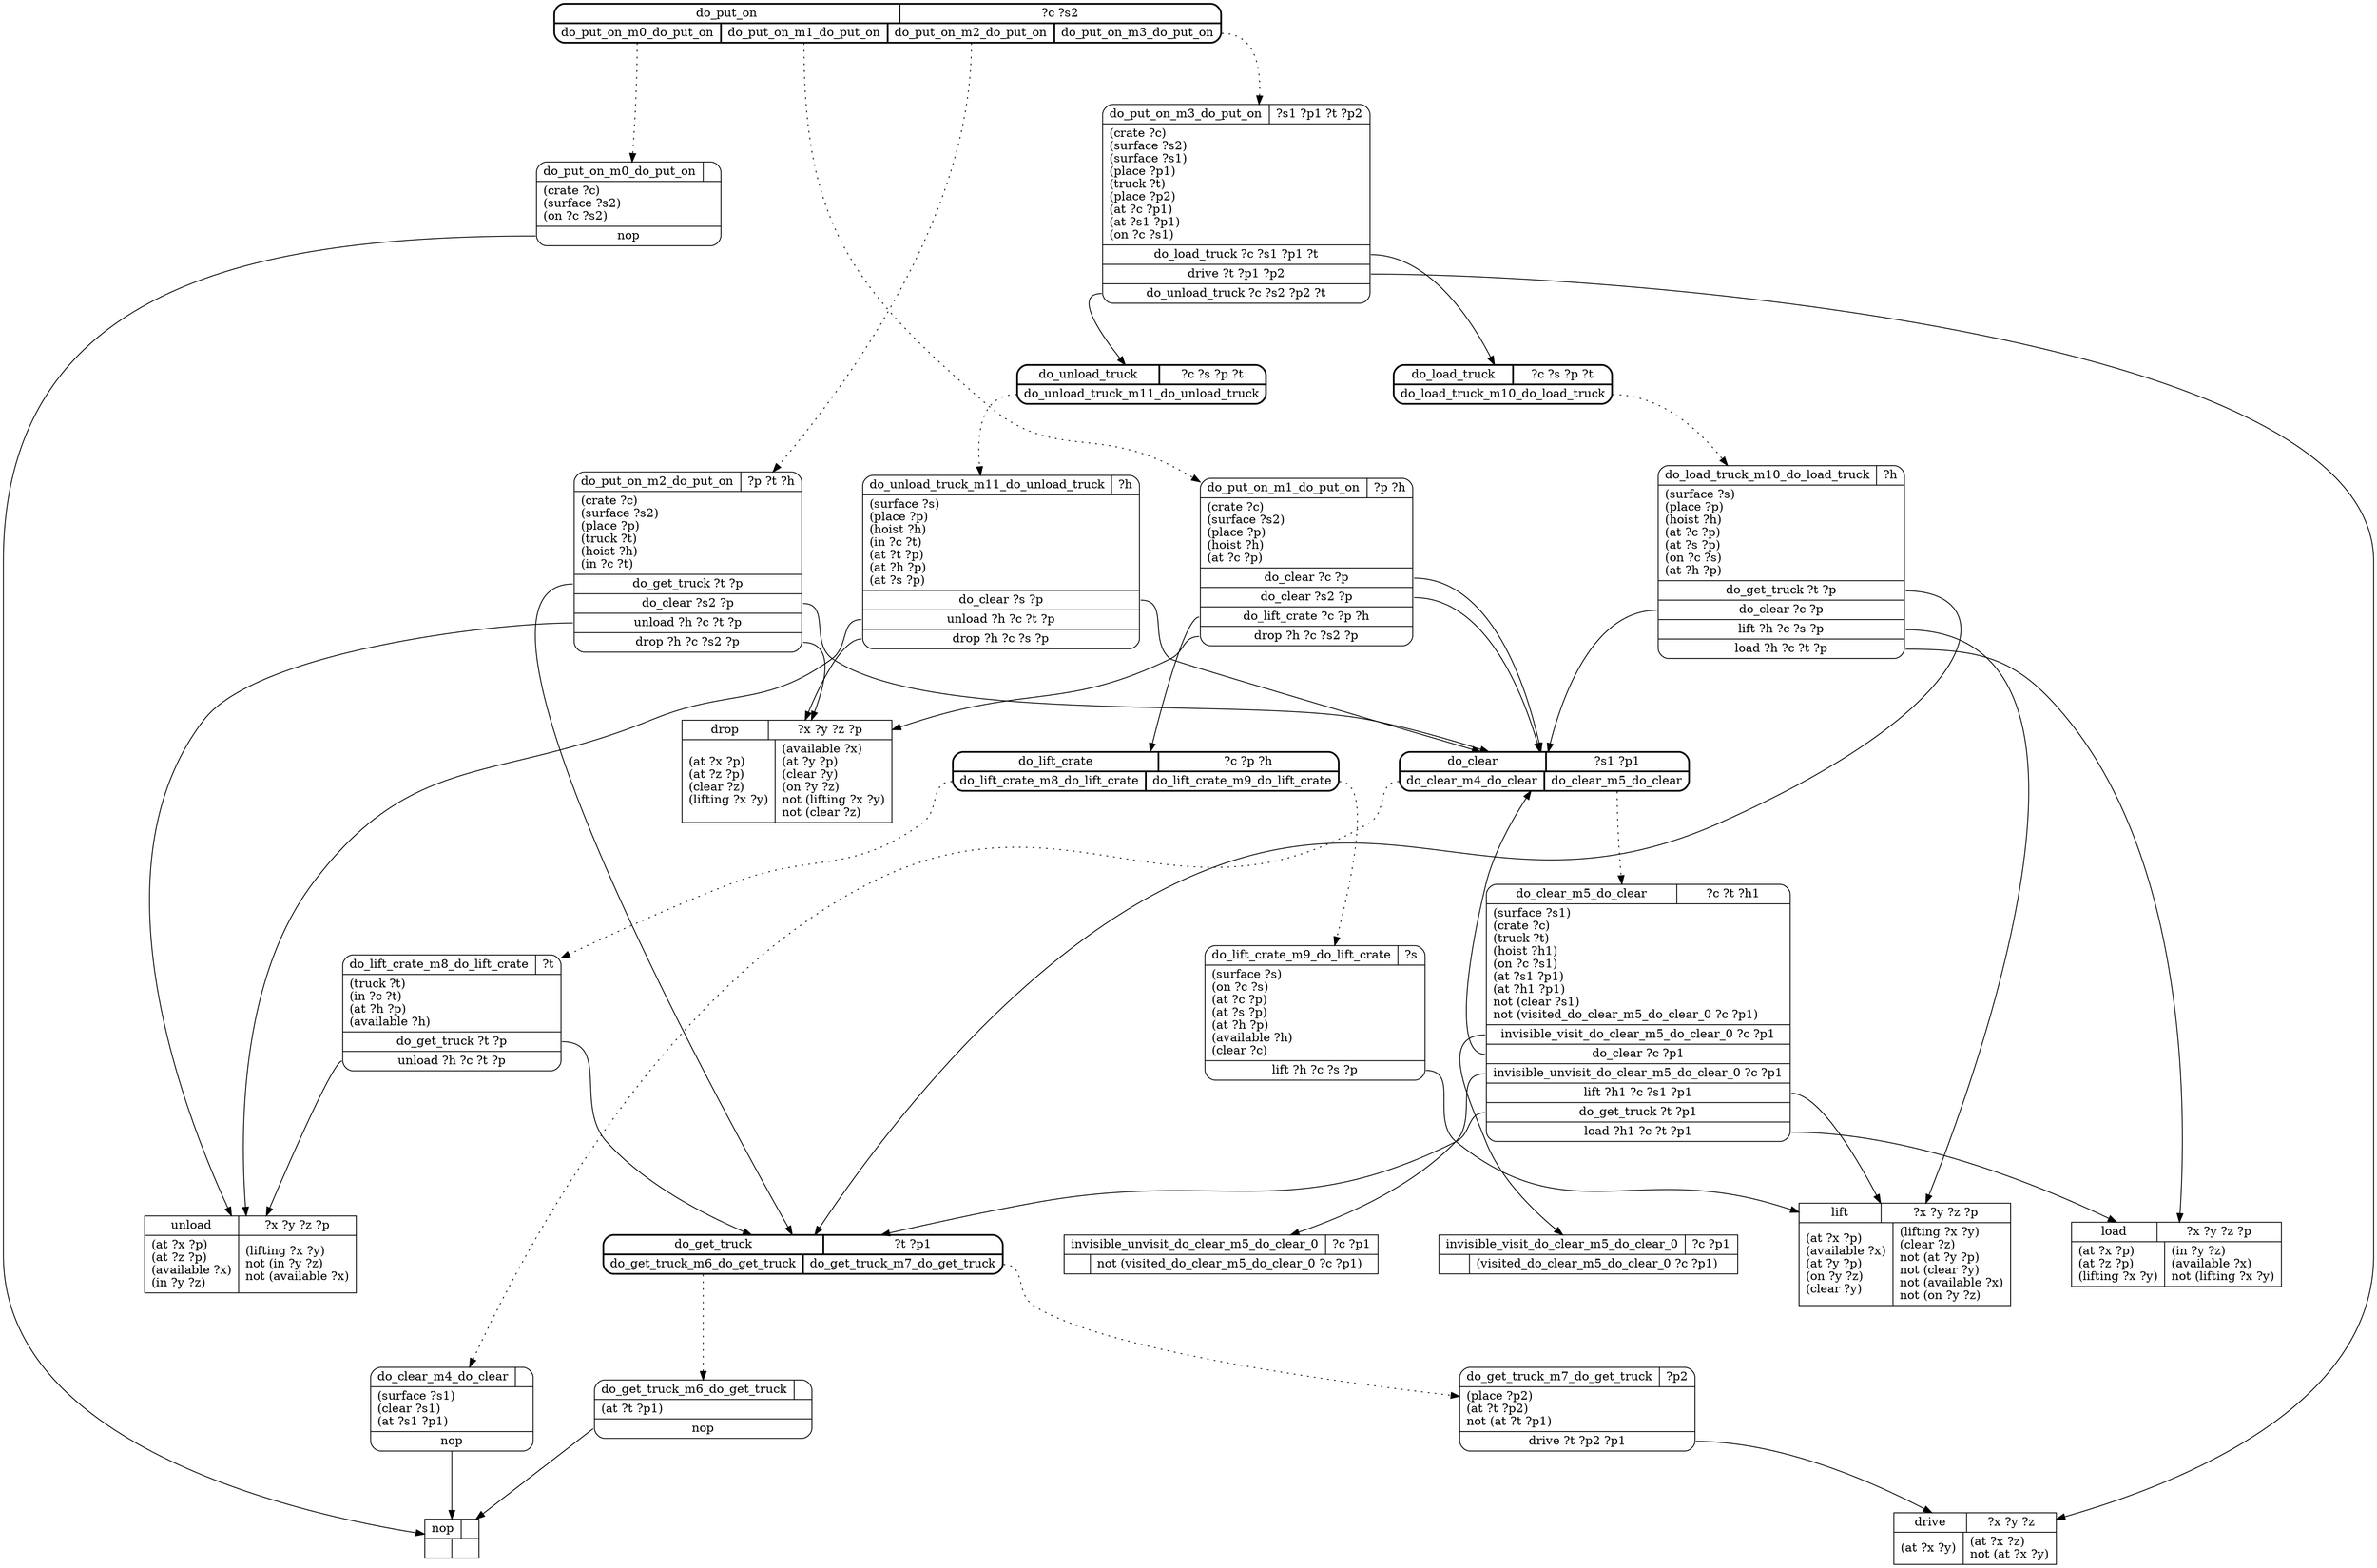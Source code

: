 // Generated by Hype
digraph "depot" {
  nodesep=1
  ranksep=1
  // Operators
  node [shape=record]
  "drive" [
    label="{{\N|?x ?y ?z}|{(at ?x ?y)\l|(at ?x ?z)\lnot (at ?x ?y)\l}}"
  ]
  "lift" [
    label="{{\N|?x ?y ?z ?p}|{(at ?x ?p)\l(available ?x)\l(at ?y ?p)\l(on ?y ?z)\l(clear ?y)\l|(lifting ?x ?y)\l(clear ?z)\lnot (at ?y ?p)\lnot (clear ?y)\lnot (available ?x)\lnot (on ?y ?z)\l}}"
  ]
  "drop" [
    label="{{\N|?x ?y ?z ?p}|{(at ?x ?p)\l(at ?z ?p)\l(clear ?z)\l(lifting ?x ?y)\l|(available ?x)\l(at ?y ?p)\l(clear ?y)\l(on ?y ?z)\lnot (lifting ?x ?y)\lnot (clear ?z)\l}}"
  ]
  "load" [
    label="{{\N|?x ?y ?z ?p}|{(at ?x ?p)\l(at ?z ?p)\l(lifting ?x ?y)\l|(in ?y ?z)\l(available ?x)\lnot (lifting ?x ?y)\l}}"
  ]
  "unload" [
    label="{{\N|?x ?y ?z ?p}|{(at ?x ?p)\l(at ?z ?p)\l(available ?x)\l(in ?y ?z)\l|(lifting ?x ?y)\lnot (in ?y ?z)\lnot (available ?x)\l}}"
  ]
  "nop" [
    label="{{\N|}|{|}}"
  ]
  "invisible_visit_do_clear_m5_do_clear_0" [
    label="{{\N|?c ?p1}|{|(visited_do_clear_m5_do_clear_0 ?c ?p1)\l}}"
  ]
  "invisible_unvisit_do_clear_m5_do_clear_0" [
    label="{{\N|?c ?p1}|{|not (visited_do_clear_m5_do_clear_0 ?c ?p1)\l}}"
  ]
  // Methods
  node [shape=Mrecord]
  "do_put_on" [
    style=bold
    label="{{\N|?c ?s2}|{<0>do_put_on_m0_do_put_on|<1>do_put_on_m1_do_put_on|<2>do_put_on_m2_do_put_on|<3>do_put_on_m3_do_put_on}}"
  ]
  "do_put_on_m0_do_put_on" [
    label="{{\N|}|(crate ?c)\l(surface ?s2)\l(on ?c ?s2)\l|<0>nop}"
  ]
  "do_put_on":0 -> "do_put_on_m0_do_put_on" [style=dotted]
  "do_put_on_m0_do_put_on":0 -> "nop"
  "do_put_on_m1_do_put_on" [
    label="{{\N|?p ?h}|(crate ?c)\l(surface ?s2)\l(place ?p)\l(hoist ?h)\l(at ?c ?p)\l|<0>do_clear ?c ?p|<1>do_clear ?s2 ?p|<2>do_lift_crate ?c ?p ?h|<3>drop ?h ?c ?s2 ?p}"
  ]
  "do_put_on":1 -> "do_put_on_m1_do_put_on" [style=dotted]
  "do_put_on_m1_do_put_on":0 -> "do_clear"
  "do_put_on_m1_do_put_on":1 -> "do_clear"
  "do_put_on_m1_do_put_on":2 -> "do_lift_crate"
  "do_put_on_m1_do_put_on":3 -> "drop"
  "do_put_on_m2_do_put_on" [
    label="{{\N|?p ?t ?h}|(crate ?c)\l(surface ?s2)\l(place ?p)\l(truck ?t)\l(hoist ?h)\l(in ?c ?t)\l|<0>do_get_truck ?t ?p|<1>do_clear ?s2 ?p|<2>unload ?h ?c ?t ?p|<3>drop ?h ?c ?s2 ?p}"
  ]
  "do_put_on":2 -> "do_put_on_m2_do_put_on" [style=dotted]
  "do_put_on_m2_do_put_on":0 -> "do_get_truck"
  "do_put_on_m2_do_put_on":1 -> "do_clear"
  "do_put_on_m2_do_put_on":2 -> "unload"
  "do_put_on_m2_do_put_on":3 -> "drop"
  "do_put_on_m3_do_put_on" [
    label="{{\N|?s1 ?p1 ?t ?p2}|(crate ?c)\l(surface ?s2)\l(surface ?s1)\l(place ?p1)\l(truck ?t)\l(place ?p2)\l(at ?c ?p1)\l(at ?s1 ?p1)\l(on ?c ?s1)\l|<0>do_load_truck ?c ?s1 ?p1 ?t|<1>drive ?t ?p1 ?p2|<2>do_unload_truck ?c ?s2 ?p2 ?t}"
  ]
  "do_put_on":3 -> "do_put_on_m3_do_put_on" [style=dotted]
  "do_put_on_m3_do_put_on":0 -> "do_load_truck"
  "do_put_on_m3_do_put_on":1 -> "drive"
  "do_put_on_m3_do_put_on":2 -> "do_unload_truck"
  "do_clear" [
    style=bold
    label="{{\N|?s1 ?p1}|{<0>do_clear_m4_do_clear|<1>do_clear_m5_do_clear}}"
  ]
  "do_clear_m4_do_clear" [
    label="{{\N|}|(surface ?s1)\l(clear ?s1)\l(at ?s1 ?p1)\l|<0>nop}"
  ]
  "do_clear":0 -> "do_clear_m4_do_clear" [style=dotted]
  "do_clear_m4_do_clear":0 -> "nop"
  "do_clear_m5_do_clear" [
    label="{{\N|?c ?t ?h1}|(surface ?s1)\l(crate ?c)\l(truck ?t)\l(hoist ?h1)\l(on ?c ?s1)\l(at ?s1 ?p1)\l(at ?h1 ?p1)\lnot (clear ?s1)\lnot (visited_do_clear_m5_do_clear_0 ?c ?p1)\l|<0>invisible_visit_do_clear_m5_do_clear_0 ?c ?p1|<1>do_clear ?c ?p1|<2>invisible_unvisit_do_clear_m5_do_clear_0 ?c ?p1|<3>lift ?h1 ?c ?s1 ?p1|<4>do_get_truck ?t ?p1|<5>load ?h1 ?c ?t ?p1}"
  ]
  "do_clear":1 -> "do_clear_m5_do_clear" [style=dotted]
  "do_clear_m5_do_clear":0 -> "invisible_visit_do_clear_m5_do_clear_0"
  "do_clear_m5_do_clear":1 -> "do_clear"
  "do_clear_m5_do_clear":2 -> "invisible_unvisit_do_clear_m5_do_clear_0"
  "do_clear_m5_do_clear":3 -> "lift"
  "do_clear_m5_do_clear":4 -> "do_get_truck"
  "do_clear_m5_do_clear":5 -> "load"
  "do_get_truck" [
    style=bold
    label="{{\N|?t ?p1}|{<0>do_get_truck_m6_do_get_truck|<1>do_get_truck_m7_do_get_truck}}"
  ]
  "do_get_truck_m6_do_get_truck" [
    label="{{\N|}|(at ?t ?p1)\l|<0>nop}"
  ]
  "do_get_truck":0 -> "do_get_truck_m6_do_get_truck" [style=dotted]
  "do_get_truck_m6_do_get_truck":0 -> "nop"
  "do_get_truck_m7_do_get_truck" [
    label="{{\N|?p2}|(place ?p2)\l(at ?t ?p2)\lnot (at ?t ?p1)\l|<0>drive ?t ?p2 ?p1}"
  ]
  "do_get_truck":1 -> "do_get_truck_m7_do_get_truck" [style=dotted]
  "do_get_truck_m7_do_get_truck":0 -> "drive"
  "do_lift_crate" [
    style=bold
    label="{{\N|?c ?p ?h}|{<0>do_lift_crate_m8_do_lift_crate|<1>do_lift_crate_m9_do_lift_crate}}"
  ]
  "do_lift_crate_m8_do_lift_crate" [
    label="{{\N|?t}|(truck ?t)\l(in ?c ?t)\l(at ?h ?p)\l(available ?h)\l|<0>do_get_truck ?t ?p|<1>unload ?h ?c ?t ?p}"
  ]
  "do_lift_crate":0 -> "do_lift_crate_m8_do_lift_crate" [style=dotted]
  "do_lift_crate_m8_do_lift_crate":0 -> "do_get_truck"
  "do_lift_crate_m8_do_lift_crate":1 -> "unload"
  "do_lift_crate_m9_do_lift_crate" [
    label="{{\N|?s}|(surface ?s)\l(on ?c ?s)\l(at ?c ?p)\l(at ?s ?p)\l(at ?h ?p)\l(available ?h)\l(clear ?c)\l|<0>lift ?h ?c ?s ?p}"
  ]
  "do_lift_crate":1 -> "do_lift_crate_m9_do_lift_crate" [style=dotted]
  "do_lift_crate_m9_do_lift_crate":0 -> "lift"
  "do_load_truck" [
    style=bold
    label="{{\N|?c ?s ?p ?t}|{<0>do_load_truck_m10_do_load_truck}}"
  ]
  "do_load_truck_m10_do_load_truck" [
    label="{{\N|?h}|(surface ?s)\l(place ?p)\l(hoist ?h)\l(at ?c ?p)\l(at ?s ?p)\l(on ?c ?s)\l(at ?h ?p)\l|<0>do_get_truck ?t ?p|<1>do_clear ?c ?p|<2>lift ?h ?c ?s ?p|<3>load ?h ?c ?t ?p}"
  ]
  "do_load_truck":0 -> "do_load_truck_m10_do_load_truck" [style=dotted]
  "do_load_truck_m10_do_load_truck":0 -> "do_get_truck"
  "do_load_truck_m10_do_load_truck":1 -> "do_clear"
  "do_load_truck_m10_do_load_truck":2 -> "lift"
  "do_load_truck_m10_do_load_truck":3 -> "load"
  "do_unload_truck" [
    style=bold
    label="{{\N|?c ?s ?p ?t}|{<0>do_unload_truck_m11_do_unload_truck}}"
  ]
  "do_unload_truck_m11_do_unload_truck" [
    label="{{\N|?h}|(surface ?s)\l(place ?p)\l(hoist ?h)\l(in ?c ?t)\l(at ?t ?p)\l(at ?h ?p)\l(at ?s ?p)\l|<0>do_clear ?s ?p|<1>unload ?h ?c ?t ?p|<2>drop ?h ?c ?s ?p}"
  ]
  "do_unload_truck":0 -> "do_unload_truck_m11_do_unload_truck" [style=dotted]
  "do_unload_truck_m11_do_unload_truck":0 -> "do_clear"
  "do_unload_truck_m11_do_unload_truck":1 -> "unload"
  "do_unload_truck_m11_do_unload_truck":2 -> "drop"
}
